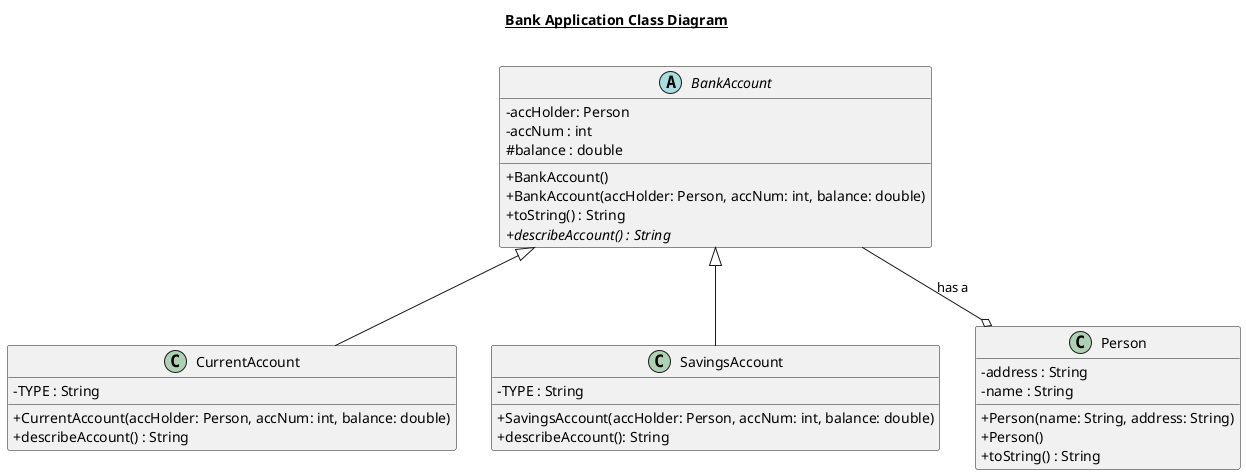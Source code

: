 @startuml
skinparam classAttributeIconSize 0

title __Bank Application Class Diagram__\n


abstract class BankAccount {
    - accHolder: Person
    - accNum : int
    # balance : double
    + BankAccount()
    + BankAccount(accHolder: Person, accNum: int, balance: double)
    + toString() : String
    {abstract} + describeAccount() : String
}

class CurrentAccount {
    - TYPE : String
    + CurrentAccount(accHolder: Person, accNum: int, balance: double)
    + describeAccount() : String
}

class SavingsAccount {
    - TYPE : String
    + SavingsAccount(accHolder: Person, accNum: int, balance: double)
    + describeAccount(): String
}

class Person {
    - address : String
    - name : String
    + Person(name: String, address: String)
    + Person()
    + toString() : String
}

BankAccount --o Person : has a
CurrentAccount -up-|> BankAccount
SavingsAccount -up-|> BankAccount

@enduml
